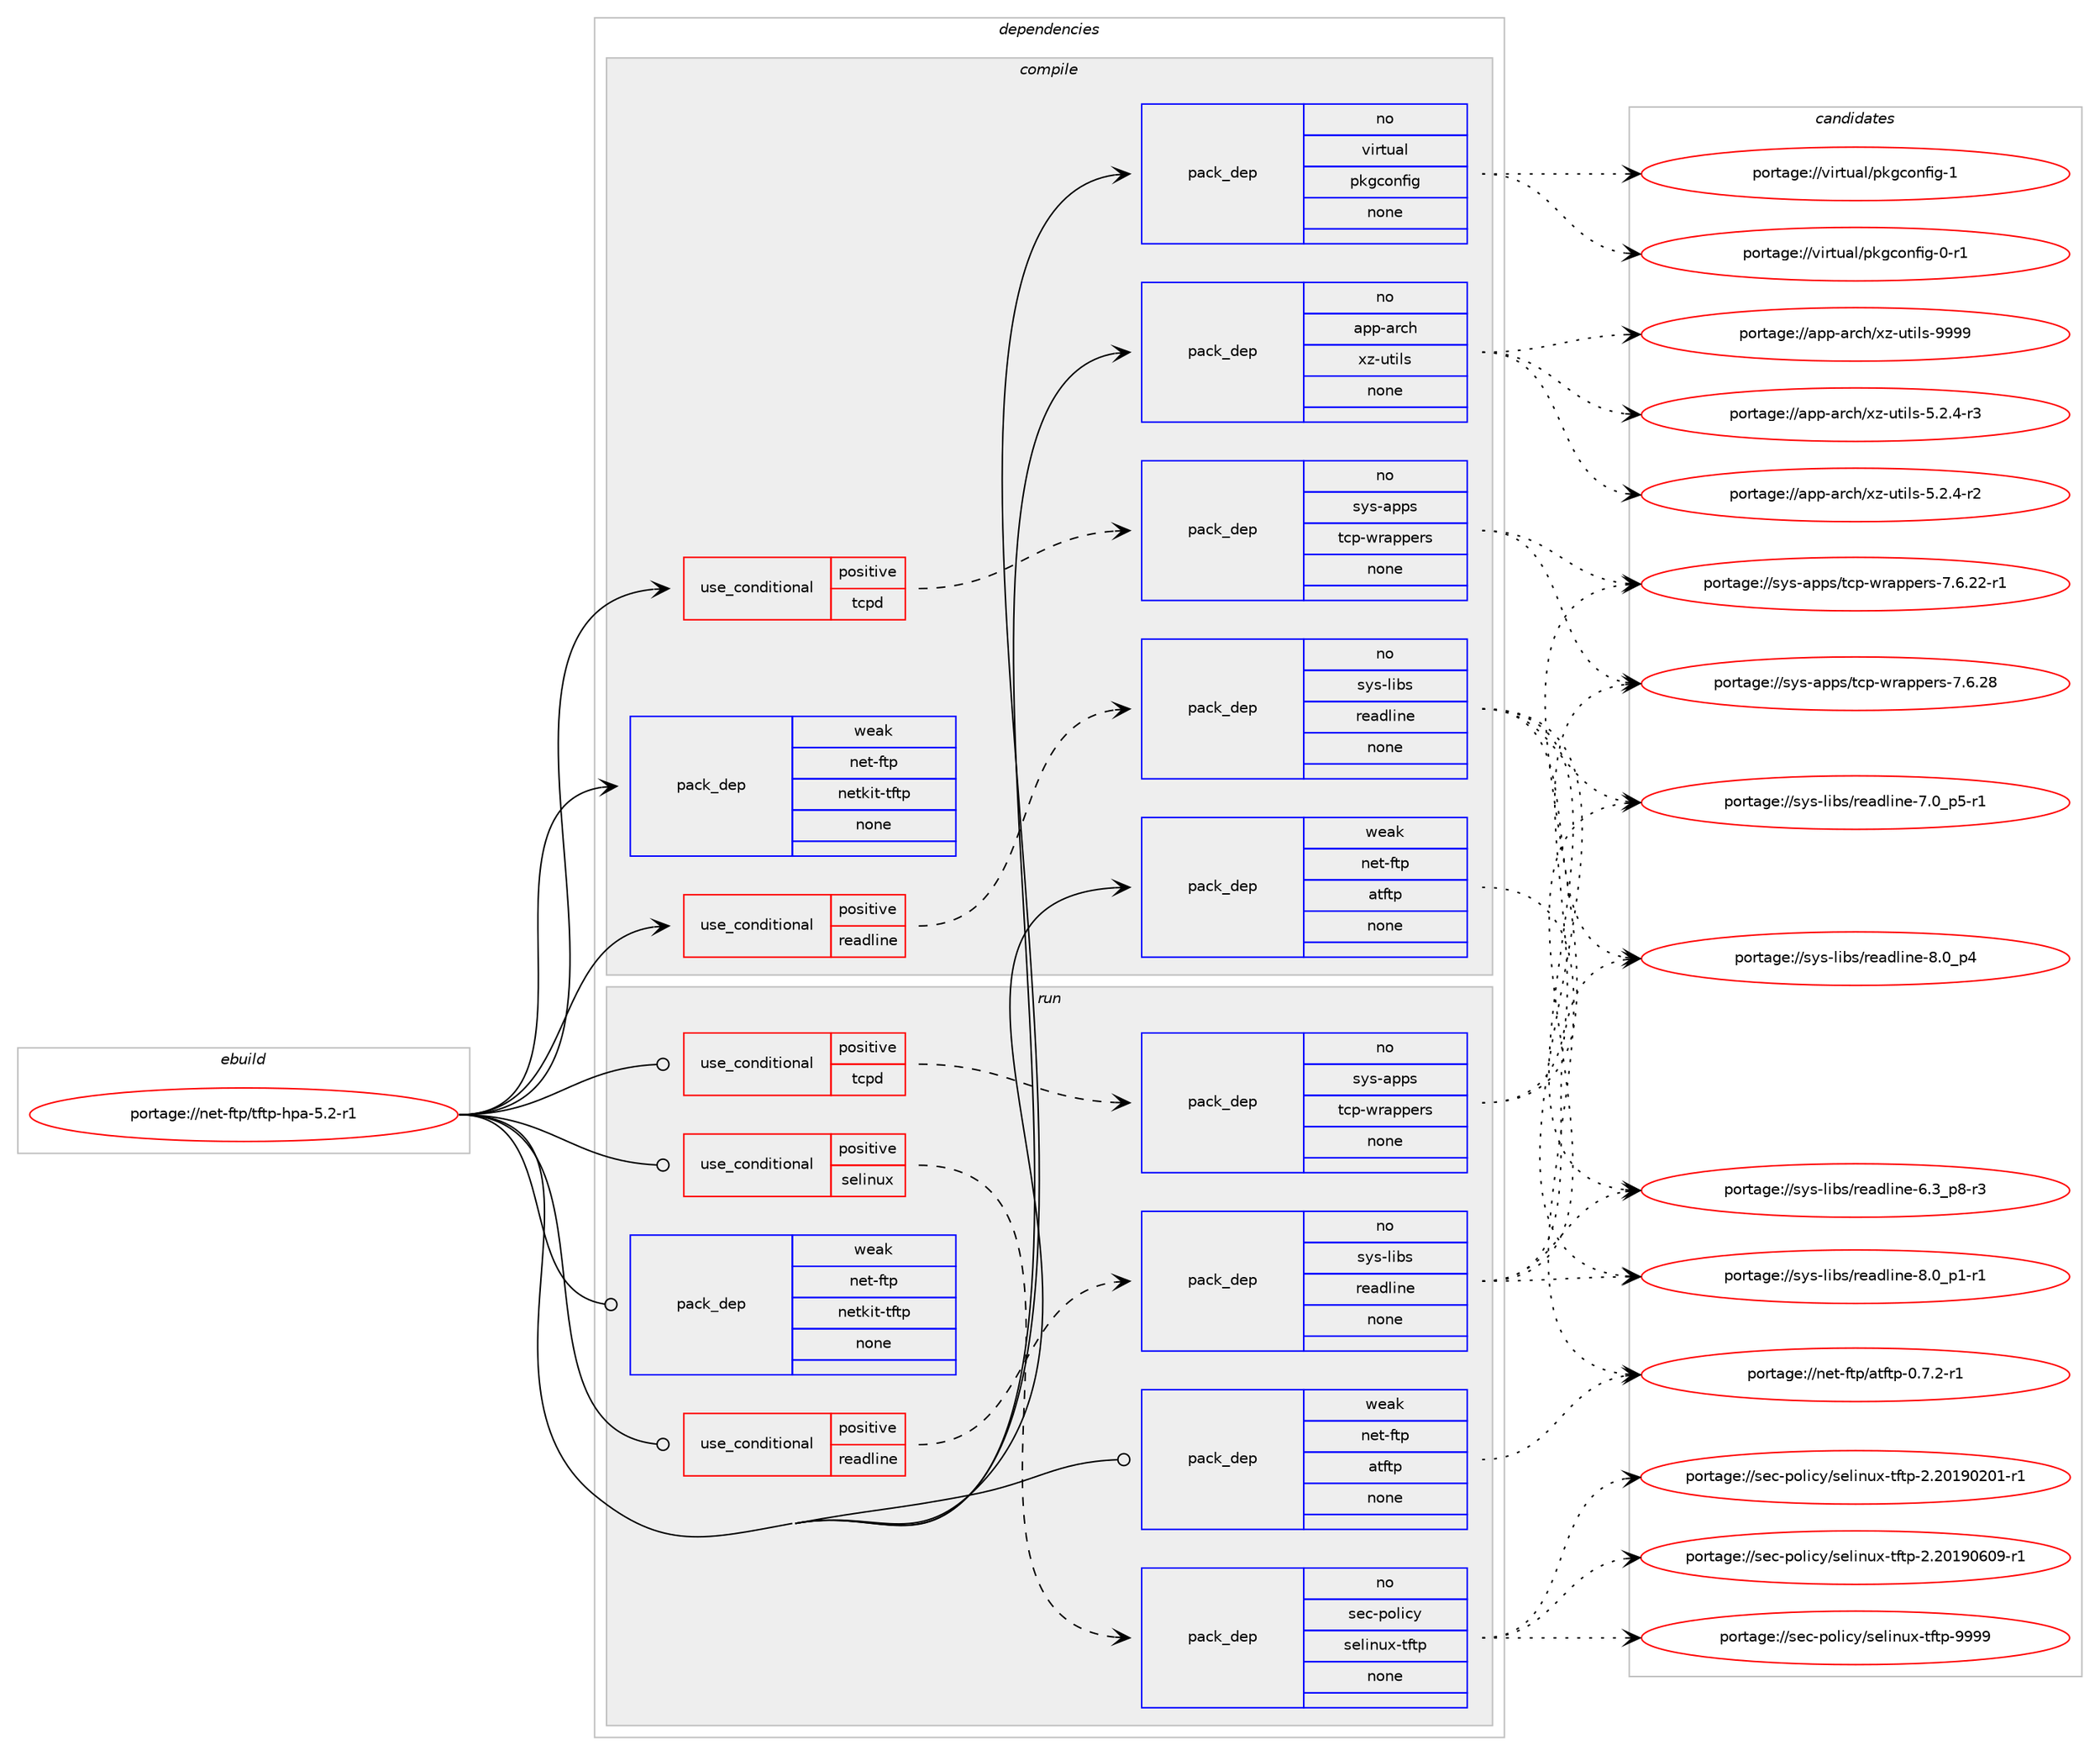 digraph prolog {

# *************
# Graph options
# *************

newrank=true;
concentrate=true;
compound=true;
graph [rankdir=LR,fontname=Helvetica,fontsize=10,ranksep=1.5];#, ranksep=2.5, nodesep=0.2];
edge  [arrowhead=vee];
node  [fontname=Helvetica,fontsize=10];

# **********
# The ebuild
# **********

subgraph cluster_leftcol {
color=gray;
rank=same;
label=<<i>ebuild</i>>;
id [label="portage://net-ftp/tftp-hpa-5.2-r1", color=red, width=4, href="../net-ftp/tftp-hpa-5.2-r1.svg"];
}

# ****************
# The dependencies
# ****************

subgraph cluster_midcol {
color=gray;
label=<<i>dependencies</i>>;
subgraph cluster_compile {
fillcolor="#eeeeee";
style=filled;
label=<<i>compile</i>>;
subgraph cond7026 {
dependency38654 [label=<<TABLE BORDER="0" CELLBORDER="1" CELLSPACING="0" CELLPADDING="4"><TR><TD ROWSPAN="3" CELLPADDING="10">use_conditional</TD></TR><TR><TD>positive</TD></TR><TR><TD>readline</TD></TR></TABLE>>, shape=none, color=red];
subgraph pack30741 {
dependency38655 [label=<<TABLE BORDER="0" CELLBORDER="1" CELLSPACING="0" CELLPADDING="4" WIDTH="220"><TR><TD ROWSPAN="6" CELLPADDING="30">pack_dep</TD></TR><TR><TD WIDTH="110">no</TD></TR><TR><TD>sys-libs</TD></TR><TR><TD>readline</TD></TR><TR><TD>none</TD></TR><TR><TD></TD></TR></TABLE>>, shape=none, color=blue];
}
dependency38654:e -> dependency38655:w [weight=20,style="dashed",arrowhead="vee"];
}
id:e -> dependency38654:w [weight=20,style="solid",arrowhead="vee"];
subgraph cond7027 {
dependency38656 [label=<<TABLE BORDER="0" CELLBORDER="1" CELLSPACING="0" CELLPADDING="4"><TR><TD ROWSPAN="3" CELLPADDING="10">use_conditional</TD></TR><TR><TD>positive</TD></TR><TR><TD>tcpd</TD></TR></TABLE>>, shape=none, color=red];
subgraph pack30742 {
dependency38657 [label=<<TABLE BORDER="0" CELLBORDER="1" CELLSPACING="0" CELLPADDING="4" WIDTH="220"><TR><TD ROWSPAN="6" CELLPADDING="30">pack_dep</TD></TR><TR><TD WIDTH="110">no</TD></TR><TR><TD>sys-apps</TD></TR><TR><TD>tcp-wrappers</TD></TR><TR><TD>none</TD></TR><TR><TD></TD></TR></TABLE>>, shape=none, color=blue];
}
dependency38656:e -> dependency38657:w [weight=20,style="dashed",arrowhead="vee"];
}
id:e -> dependency38656:w [weight=20,style="solid",arrowhead="vee"];
subgraph pack30743 {
dependency38658 [label=<<TABLE BORDER="0" CELLBORDER="1" CELLSPACING="0" CELLPADDING="4" WIDTH="220"><TR><TD ROWSPAN="6" CELLPADDING="30">pack_dep</TD></TR><TR><TD WIDTH="110">no</TD></TR><TR><TD>app-arch</TD></TR><TR><TD>xz-utils</TD></TR><TR><TD>none</TD></TR><TR><TD></TD></TR></TABLE>>, shape=none, color=blue];
}
id:e -> dependency38658:w [weight=20,style="solid",arrowhead="vee"];
subgraph pack30744 {
dependency38659 [label=<<TABLE BORDER="0" CELLBORDER="1" CELLSPACING="0" CELLPADDING="4" WIDTH="220"><TR><TD ROWSPAN="6" CELLPADDING="30">pack_dep</TD></TR><TR><TD WIDTH="110">no</TD></TR><TR><TD>virtual</TD></TR><TR><TD>pkgconfig</TD></TR><TR><TD>none</TD></TR><TR><TD></TD></TR></TABLE>>, shape=none, color=blue];
}
id:e -> dependency38659:w [weight=20,style="solid",arrowhead="vee"];
subgraph pack30745 {
dependency38660 [label=<<TABLE BORDER="0" CELLBORDER="1" CELLSPACING="0" CELLPADDING="4" WIDTH="220"><TR><TD ROWSPAN="6" CELLPADDING="30">pack_dep</TD></TR><TR><TD WIDTH="110">weak</TD></TR><TR><TD>net-ftp</TD></TR><TR><TD>atftp</TD></TR><TR><TD>none</TD></TR><TR><TD></TD></TR></TABLE>>, shape=none, color=blue];
}
id:e -> dependency38660:w [weight=20,style="solid",arrowhead="vee"];
subgraph pack30746 {
dependency38661 [label=<<TABLE BORDER="0" CELLBORDER="1" CELLSPACING="0" CELLPADDING="4" WIDTH="220"><TR><TD ROWSPAN="6" CELLPADDING="30">pack_dep</TD></TR><TR><TD WIDTH="110">weak</TD></TR><TR><TD>net-ftp</TD></TR><TR><TD>netkit-tftp</TD></TR><TR><TD>none</TD></TR><TR><TD></TD></TR></TABLE>>, shape=none, color=blue];
}
id:e -> dependency38661:w [weight=20,style="solid",arrowhead="vee"];
}
subgraph cluster_compileandrun {
fillcolor="#eeeeee";
style=filled;
label=<<i>compile and run</i>>;
}
subgraph cluster_run {
fillcolor="#eeeeee";
style=filled;
label=<<i>run</i>>;
subgraph cond7028 {
dependency38662 [label=<<TABLE BORDER="0" CELLBORDER="1" CELLSPACING="0" CELLPADDING="4"><TR><TD ROWSPAN="3" CELLPADDING="10">use_conditional</TD></TR><TR><TD>positive</TD></TR><TR><TD>readline</TD></TR></TABLE>>, shape=none, color=red];
subgraph pack30747 {
dependency38663 [label=<<TABLE BORDER="0" CELLBORDER="1" CELLSPACING="0" CELLPADDING="4" WIDTH="220"><TR><TD ROWSPAN="6" CELLPADDING="30">pack_dep</TD></TR><TR><TD WIDTH="110">no</TD></TR><TR><TD>sys-libs</TD></TR><TR><TD>readline</TD></TR><TR><TD>none</TD></TR><TR><TD></TD></TR></TABLE>>, shape=none, color=blue];
}
dependency38662:e -> dependency38663:w [weight=20,style="dashed",arrowhead="vee"];
}
id:e -> dependency38662:w [weight=20,style="solid",arrowhead="odot"];
subgraph cond7029 {
dependency38664 [label=<<TABLE BORDER="0" CELLBORDER="1" CELLSPACING="0" CELLPADDING="4"><TR><TD ROWSPAN="3" CELLPADDING="10">use_conditional</TD></TR><TR><TD>positive</TD></TR><TR><TD>selinux</TD></TR></TABLE>>, shape=none, color=red];
subgraph pack30748 {
dependency38665 [label=<<TABLE BORDER="0" CELLBORDER="1" CELLSPACING="0" CELLPADDING="4" WIDTH="220"><TR><TD ROWSPAN="6" CELLPADDING="30">pack_dep</TD></TR><TR><TD WIDTH="110">no</TD></TR><TR><TD>sec-policy</TD></TR><TR><TD>selinux-tftp</TD></TR><TR><TD>none</TD></TR><TR><TD></TD></TR></TABLE>>, shape=none, color=blue];
}
dependency38664:e -> dependency38665:w [weight=20,style="dashed",arrowhead="vee"];
}
id:e -> dependency38664:w [weight=20,style="solid",arrowhead="odot"];
subgraph cond7030 {
dependency38666 [label=<<TABLE BORDER="0" CELLBORDER="1" CELLSPACING="0" CELLPADDING="4"><TR><TD ROWSPAN="3" CELLPADDING="10">use_conditional</TD></TR><TR><TD>positive</TD></TR><TR><TD>tcpd</TD></TR></TABLE>>, shape=none, color=red];
subgraph pack30749 {
dependency38667 [label=<<TABLE BORDER="0" CELLBORDER="1" CELLSPACING="0" CELLPADDING="4" WIDTH="220"><TR><TD ROWSPAN="6" CELLPADDING="30">pack_dep</TD></TR><TR><TD WIDTH="110">no</TD></TR><TR><TD>sys-apps</TD></TR><TR><TD>tcp-wrappers</TD></TR><TR><TD>none</TD></TR><TR><TD></TD></TR></TABLE>>, shape=none, color=blue];
}
dependency38666:e -> dependency38667:w [weight=20,style="dashed",arrowhead="vee"];
}
id:e -> dependency38666:w [weight=20,style="solid",arrowhead="odot"];
subgraph pack30750 {
dependency38668 [label=<<TABLE BORDER="0" CELLBORDER="1" CELLSPACING="0" CELLPADDING="4" WIDTH="220"><TR><TD ROWSPAN="6" CELLPADDING="30">pack_dep</TD></TR><TR><TD WIDTH="110">weak</TD></TR><TR><TD>net-ftp</TD></TR><TR><TD>atftp</TD></TR><TR><TD>none</TD></TR><TR><TD></TD></TR></TABLE>>, shape=none, color=blue];
}
id:e -> dependency38668:w [weight=20,style="solid",arrowhead="odot"];
subgraph pack30751 {
dependency38669 [label=<<TABLE BORDER="0" CELLBORDER="1" CELLSPACING="0" CELLPADDING="4" WIDTH="220"><TR><TD ROWSPAN="6" CELLPADDING="30">pack_dep</TD></TR><TR><TD WIDTH="110">weak</TD></TR><TR><TD>net-ftp</TD></TR><TR><TD>netkit-tftp</TD></TR><TR><TD>none</TD></TR><TR><TD></TD></TR></TABLE>>, shape=none, color=blue];
}
id:e -> dependency38669:w [weight=20,style="solid",arrowhead="odot"];
}
}

# **************
# The candidates
# **************

subgraph cluster_choices {
rank=same;
color=gray;
label=<<i>candidates</i>>;

subgraph choice30741 {
color=black;
nodesep=1;
choice11512111545108105981154711410197100108105110101455646489511252 [label="portage://sys-libs/readline-8.0_p4", color=red, width=4,href="../sys-libs/readline-8.0_p4.svg"];
choice115121115451081059811547114101971001081051101014556464895112494511449 [label="portage://sys-libs/readline-8.0_p1-r1", color=red, width=4,href="../sys-libs/readline-8.0_p1-r1.svg"];
choice115121115451081059811547114101971001081051101014555464895112534511449 [label="portage://sys-libs/readline-7.0_p5-r1", color=red, width=4,href="../sys-libs/readline-7.0_p5-r1.svg"];
choice115121115451081059811547114101971001081051101014554465195112564511451 [label="portage://sys-libs/readline-6.3_p8-r3", color=red, width=4,href="../sys-libs/readline-6.3_p8-r3.svg"];
dependency38655:e -> choice11512111545108105981154711410197100108105110101455646489511252:w [style=dotted,weight="100"];
dependency38655:e -> choice115121115451081059811547114101971001081051101014556464895112494511449:w [style=dotted,weight="100"];
dependency38655:e -> choice115121115451081059811547114101971001081051101014555464895112534511449:w [style=dotted,weight="100"];
dependency38655:e -> choice115121115451081059811547114101971001081051101014554465195112564511451:w [style=dotted,weight="100"];
}
subgraph choice30742 {
color=black;
nodesep=1;
choice11512111545971121121154711699112451191149711211210111411545554654465056 [label="portage://sys-apps/tcp-wrappers-7.6.28", color=red, width=4,href="../sys-apps/tcp-wrappers-7.6.28.svg"];
choice115121115459711211211547116991124511911497112112101114115455546544650504511449 [label="portage://sys-apps/tcp-wrappers-7.6.22-r1", color=red, width=4,href="../sys-apps/tcp-wrappers-7.6.22-r1.svg"];
dependency38657:e -> choice11512111545971121121154711699112451191149711211210111411545554654465056:w [style=dotted,weight="100"];
dependency38657:e -> choice115121115459711211211547116991124511911497112112101114115455546544650504511449:w [style=dotted,weight="100"];
}
subgraph choice30743 {
color=black;
nodesep=1;
choice9711211245971149910447120122451171161051081154557575757 [label="portage://app-arch/xz-utils-9999", color=red, width=4,href="../app-arch/xz-utils-9999.svg"];
choice9711211245971149910447120122451171161051081154553465046524511451 [label="portage://app-arch/xz-utils-5.2.4-r3", color=red, width=4,href="../app-arch/xz-utils-5.2.4-r3.svg"];
choice9711211245971149910447120122451171161051081154553465046524511450 [label="portage://app-arch/xz-utils-5.2.4-r2", color=red, width=4,href="../app-arch/xz-utils-5.2.4-r2.svg"];
dependency38658:e -> choice9711211245971149910447120122451171161051081154557575757:w [style=dotted,weight="100"];
dependency38658:e -> choice9711211245971149910447120122451171161051081154553465046524511451:w [style=dotted,weight="100"];
dependency38658:e -> choice9711211245971149910447120122451171161051081154553465046524511450:w [style=dotted,weight="100"];
}
subgraph choice30744 {
color=black;
nodesep=1;
choice1181051141161179710847112107103991111101021051034549 [label="portage://virtual/pkgconfig-1", color=red, width=4,href="../virtual/pkgconfig-1.svg"];
choice11810511411611797108471121071039911111010210510345484511449 [label="portage://virtual/pkgconfig-0-r1", color=red, width=4,href="../virtual/pkgconfig-0-r1.svg"];
dependency38659:e -> choice1181051141161179710847112107103991111101021051034549:w [style=dotted,weight="100"];
dependency38659:e -> choice11810511411611797108471121071039911111010210510345484511449:w [style=dotted,weight="100"];
}
subgraph choice30745 {
color=black;
nodesep=1;
choice1101011164510211611247971161021161124548465546504511449 [label="portage://net-ftp/atftp-0.7.2-r1", color=red, width=4,href="../net-ftp/atftp-0.7.2-r1.svg"];
dependency38660:e -> choice1101011164510211611247971161021161124548465546504511449:w [style=dotted,weight="100"];
}
subgraph choice30746 {
color=black;
nodesep=1;
}
subgraph choice30747 {
color=black;
nodesep=1;
choice11512111545108105981154711410197100108105110101455646489511252 [label="portage://sys-libs/readline-8.0_p4", color=red, width=4,href="../sys-libs/readline-8.0_p4.svg"];
choice115121115451081059811547114101971001081051101014556464895112494511449 [label="portage://sys-libs/readline-8.0_p1-r1", color=red, width=4,href="../sys-libs/readline-8.0_p1-r1.svg"];
choice115121115451081059811547114101971001081051101014555464895112534511449 [label="portage://sys-libs/readline-7.0_p5-r1", color=red, width=4,href="../sys-libs/readline-7.0_p5-r1.svg"];
choice115121115451081059811547114101971001081051101014554465195112564511451 [label="portage://sys-libs/readline-6.3_p8-r3", color=red, width=4,href="../sys-libs/readline-6.3_p8-r3.svg"];
dependency38663:e -> choice11512111545108105981154711410197100108105110101455646489511252:w [style=dotted,weight="100"];
dependency38663:e -> choice115121115451081059811547114101971001081051101014556464895112494511449:w [style=dotted,weight="100"];
dependency38663:e -> choice115121115451081059811547114101971001081051101014555464895112534511449:w [style=dotted,weight="100"];
dependency38663:e -> choice115121115451081059811547114101971001081051101014554465195112564511451:w [style=dotted,weight="100"];
}
subgraph choice30748 {
color=black;
nodesep=1;
choice11510199451121111081059912147115101108105110117120451161021161124557575757 [label="portage://sec-policy/selinux-tftp-9999", color=red, width=4,href="../sec-policy/selinux-tftp-9999.svg"];
choice115101994511211110810599121471151011081051101171204511610211611245504650484957485448574511449 [label="portage://sec-policy/selinux-tftp-2.20190609-r1", color=red, width=4,href="../sec-policy/selinux-tftp-2.20190609-r1.svg"];
choice115101994511211110810599121471151011081051101171204511610211611245504650484957485048494511449 [label="portage://sec-policy/selinux-tftp-2.20190201-r1", color=red, width=4,href="../sec-policy/selinux-tftp-2.20190201-r1.svg"];
dependency38665:e -> choice11510199451121111081059912147115101108105110117120451161021161124557575757:w [style=dotted,weight="100"];
dependency38665:e -> choice115101994511211110810599121471151011081051101171204511610211611245504650484957485448574511449:w [style=dotted,weight="100"];
dependency38665:e -> choice115101994511211110810599121471151011081051101171204511610211611245504650484957485048494511449:w [style=dotted,weight="100"];
}
subgraph choice30749 {
color=black;
nodesep=1;
choice11512111545971121121154711699112451191149711211210111411545554654465056 [label="portage://sys-apps/tcp-wrappers-7.6.28", color=red, width=4,href="../sys-apps/tcp-wrappers-7.6.28.svg"];
choice115121115459711211211547116991124511911497112112101114115455546544650504511449 [label="portage://sys-apps/tcp-wrappers-7.6.22-r1", color=red, width=4,href="../sys-apps/tcp-wrappers-7.6.22-r1.svg"];
dependency38667:e -> choice11512111545971121121154711699112451191149711211210111411545554654465056:w [style=dotted,weight="100"];
dependency38667:e -> choice115121115459711211211547116991124511911497112112101114115455546544650504511449:w [style=dotted,weight="100"];
}
subgraph choice30750 {
color=black;
nodesep=1;
choice1101011164510211611247971161021161124548465546504511449 [label="portage://net-ftp/atftp-0.7.2-r1", color=red, width=4,href="../net-ftp/atftp-0.7.2-r1.svg"];
dependency38668:e -> choice1101011164510211611247971161021161124548465546504511449:w [style=dotted,weight="100"];
}
subgraph choice30751 {
color=black;
nodesep=1;
}
}

}

